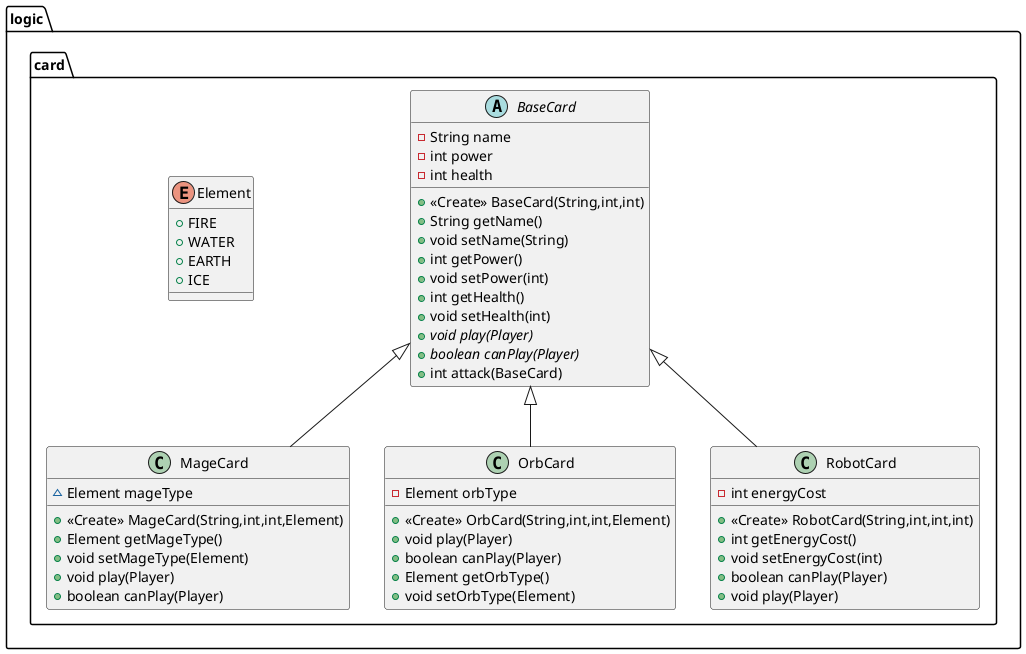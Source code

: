 @startuml
class logic.card.MageCard {
~ Element mageType
+ <<Create>> MageCard(String,int,int,Element)
+ Element getMageType()
+ void setMageType(Element)
+ void play(Player)
+ boolean canPlay(Player)
}
class logic.card.OrbCard {
- Element orbType
+ <<Create>> OrbCard(String,int,int,Element)
+ void play(Player)
+ boolean canPlay(Player)
+ Element getOrbType()
+ void setOrbType(Element)
}
abstract class logic.card.BaseCard {
- String name
- int power
- int health
+ <<Create>> BaseCard(String,int,int)
+ String getName()
+ void setName(String)
+ int getPower()
+ void setPower(int)
+ int getHealth()
+ void setHealth(int)
+ {abstract}void play(Player)
+ {abstract}boolean canPlay(Player)
+ int attack(BaseCard)
}
enum logic.card.Element {
+  FIRE
+  WATER
+  EARTH
+  ICE
}
class logic.card.RobotCard {
- int energyCost
+ <<Create>> RobotCard(String,int,int,int)
+ int getEnergyCost()
+ void setEnergyCost(int)
+ boolean canPlay(Player)
+ void play(Player)
}


logic.card.BaseCard <|-- logic.card.MageCard
logic.card.BaseCard <|-- logic.card.OrbCard
logic.card.BaseCard <|-- logic.card.RobotCard
@enduml